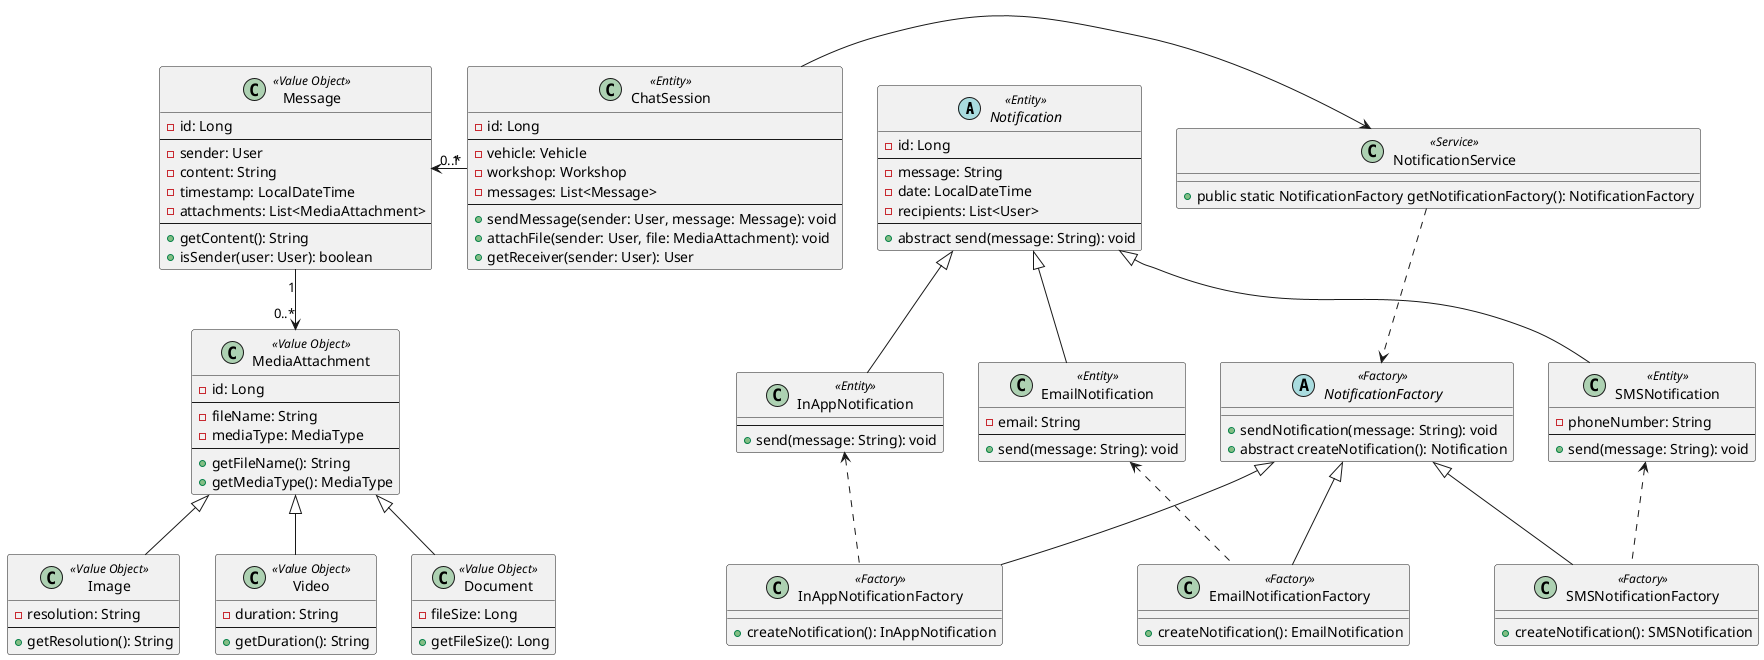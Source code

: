 @startuml Notifications Bounded Context

abstract class Notification <<Entity>> {
    - id: Long
    --
    - message: String
    - date: LocalDateTime
    - recipients: List<User>
    --
    + abstract send(message: String): void
  }
  class InAppNotification <<Entity>> extends Notification {
    --
    + send(message: String): void
  }
  class EmailNotification <<Entity>> extends Notification {
    - email: String
    --
    + send(message: String): void
  }
  class SMSNotification <<Entity>> extends Notification {
    - phoneNumber: String
    --
    + send(message: String): void
  }
  abstract class NotificationFactory <<Factory>> {
    + sendNotification(message: String): void
    + abstract createNotification(): Notification
  }
  class InAppNotificationFactory <<Factory>> extends NotificationFactory {
    + createNotification(): InAppNotification
  }
  class EmailNotificationFactory <<Factory>> extends NotificationFactory {
    + createNotification(): EmailNotification
  }
  class SMSNotificationFactory <<Factory>> extends NotificationFactory {
    + createNotification(): SMSNotification
  }
  class NotificationService <<Service>> {
    + public static NotificationFactory getNotificationFactory(): NotificationFactory
  }
  class ChatSession <<Entity>> {
    - id: Long
    --
    - vehicle: Vehicle
    - workshop: Workshop
    - messages: List<Message>
    --
    + sendMessage(sender: User, message: Message): void
    + attachFile(sender: User, file: MediaAttachment): void
    + getReceiver(sender: User): User
  }
  class Message <<Value Object>>{
    - id: Long
    --
    - sender: User
    - content: String
    - timestamp: LocalDateTime
    - attachments: List<MediaAttachment>
    --
    + getContent(): String
    + isSender(user: User): boolean
  }
  class MediaAttachment <<Value Object>>{
    - id: Long
    --
    - fileName: String
    - mediaType: MediaType
    --
    + getFileName(): String
    + getMediaType(): MediaType
  }
  class Image <<Value Object>> extends MediaAttachment {
    - resolution: String
    --
    + getResolution(): String
  }
  class Video <<Value Object>> extends MediaAttachment {
    - duration: String
    --
    + getDuration(): String
  }
  class Document <<Value Object>> extends MediaAttachment {
    - fileSize: Long
    --
    + getFileSize(): Long
  }
'Notification <|-- InAppNotification
'Notification <|-- EmailNotification
'Notification <|-- SMSNotification

NotificationService .down.> NotificationFactory
EmailNotificationFactory .up.> EmailNotification
SMSNotificationFactory .up.> SMSNotification
InAppNotificationFactory .up.> InAppNotification
ChatSession "1" -left-> "0..*" Message
Message "1" -down-> "0..*" MediaAttachment
ChatSession -right-> NotificationService

@enduml